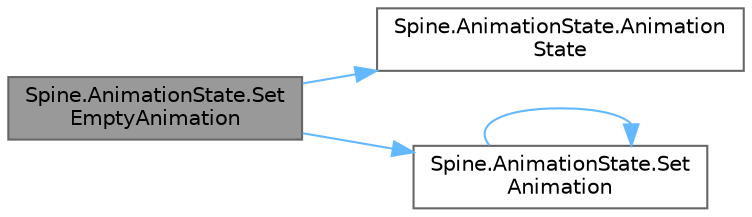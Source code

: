digraph "Spine.AnimationState.SetEmptyAnimation"
{
 // LATEX_PDF_SIZE
  bgcolor="transparent";
  edge [fontname=Helvetica,fontsize=10,labelfontname=Helvetica,labelfontsize=10];
  node [fontname=Helvetica,fontsize=10,shape=box,height=0.2,width=0.4];
  rankdir="LR";
  Node1 [id="Node000001",label="Spine.AnimationState.Set\lEmptyAnimation",height=0.2,width=0.4,color="gray40", fillcolor="grey60", style="filled", fontcolor="black",tooltip=" "];
  Node1 -> Node2 [id="edge4_Node000001_Node000002",color="steelblue1",style="solid",tooltip=" "];
  Node2 [id="Node000002",label="Spine.AnimationState.Animation\lState",height=0.2,width=0.4,color="grey40", fillcolor="white", style="filled",URL="$class_spine_1_1_animation_state.html#adffa57482f14bed4c2de3859c178eb79",tooltip=" "];
  Node1 -> Node3 [id="edge5_Node000001_Node000003",color="steelblue1",style="solid",tooltip=" "];
  Node3 [id="Node000003",label="Spine.AnimationState.Set\lAnimation",height=0.2,width=0.4,color="grey40", fillcolor="white", style="filled",URL="$class_spine_1_1_animation_state.html#aea0a186fda0d6f935f588f9753da1492",tooltip="Sets an animation by name. SetAnimation(int, Animation, bool)"];
  Node3 -> Node3 [id="edge6_Node000003_Node000003",color="steelblue1",style="solid",tooltip=" "];
}
